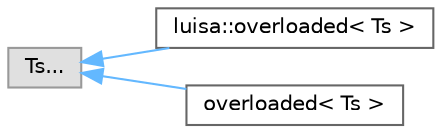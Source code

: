 digraph "类继承关系图"
{
 // LATEX_PDF_SIZE
  bgcolor="transparent";
  edge [fontname=Helvetica,fontsize=10,labelfontname=Helvetica,labelfontsize=10];
  node [fontname=Helvetica,fontsize=10,shape=box,height=0.2,width=0.4];
  rankdir="LR";
  Node0 [id="Node000000",label="Ts...",height=0.2,width=0.4,color="grey60", fillcolor="#E0E0E0", style="filled",tooltip=" "];
  Node0 -> Node1 [id="edge7794_Node000000_Node000001",dir="back",color="steelblue1",style="solid",tooltip=" "];
  Node1 [id="Node000001",label="luisa::overloaded\< Ts \>",height=0.2,width=0.4,color="grey40", fillcolor="white", style="filled",URL="$structluisa_1_1overloaded.html",tooltip=" "];
  Node0 -> Node2 [id="edge7795_Node000000_Node000002",dir="back",color="steelblue1",style="solid",tooltip=" "];
  Node2 [id="Node000002",label="overloaded\< Ts \>",height=0.2,width=0.4,color="grey40", fillcolor="white", style="filled",URL="$structoverloaded.html",tooltip=" "];
}
